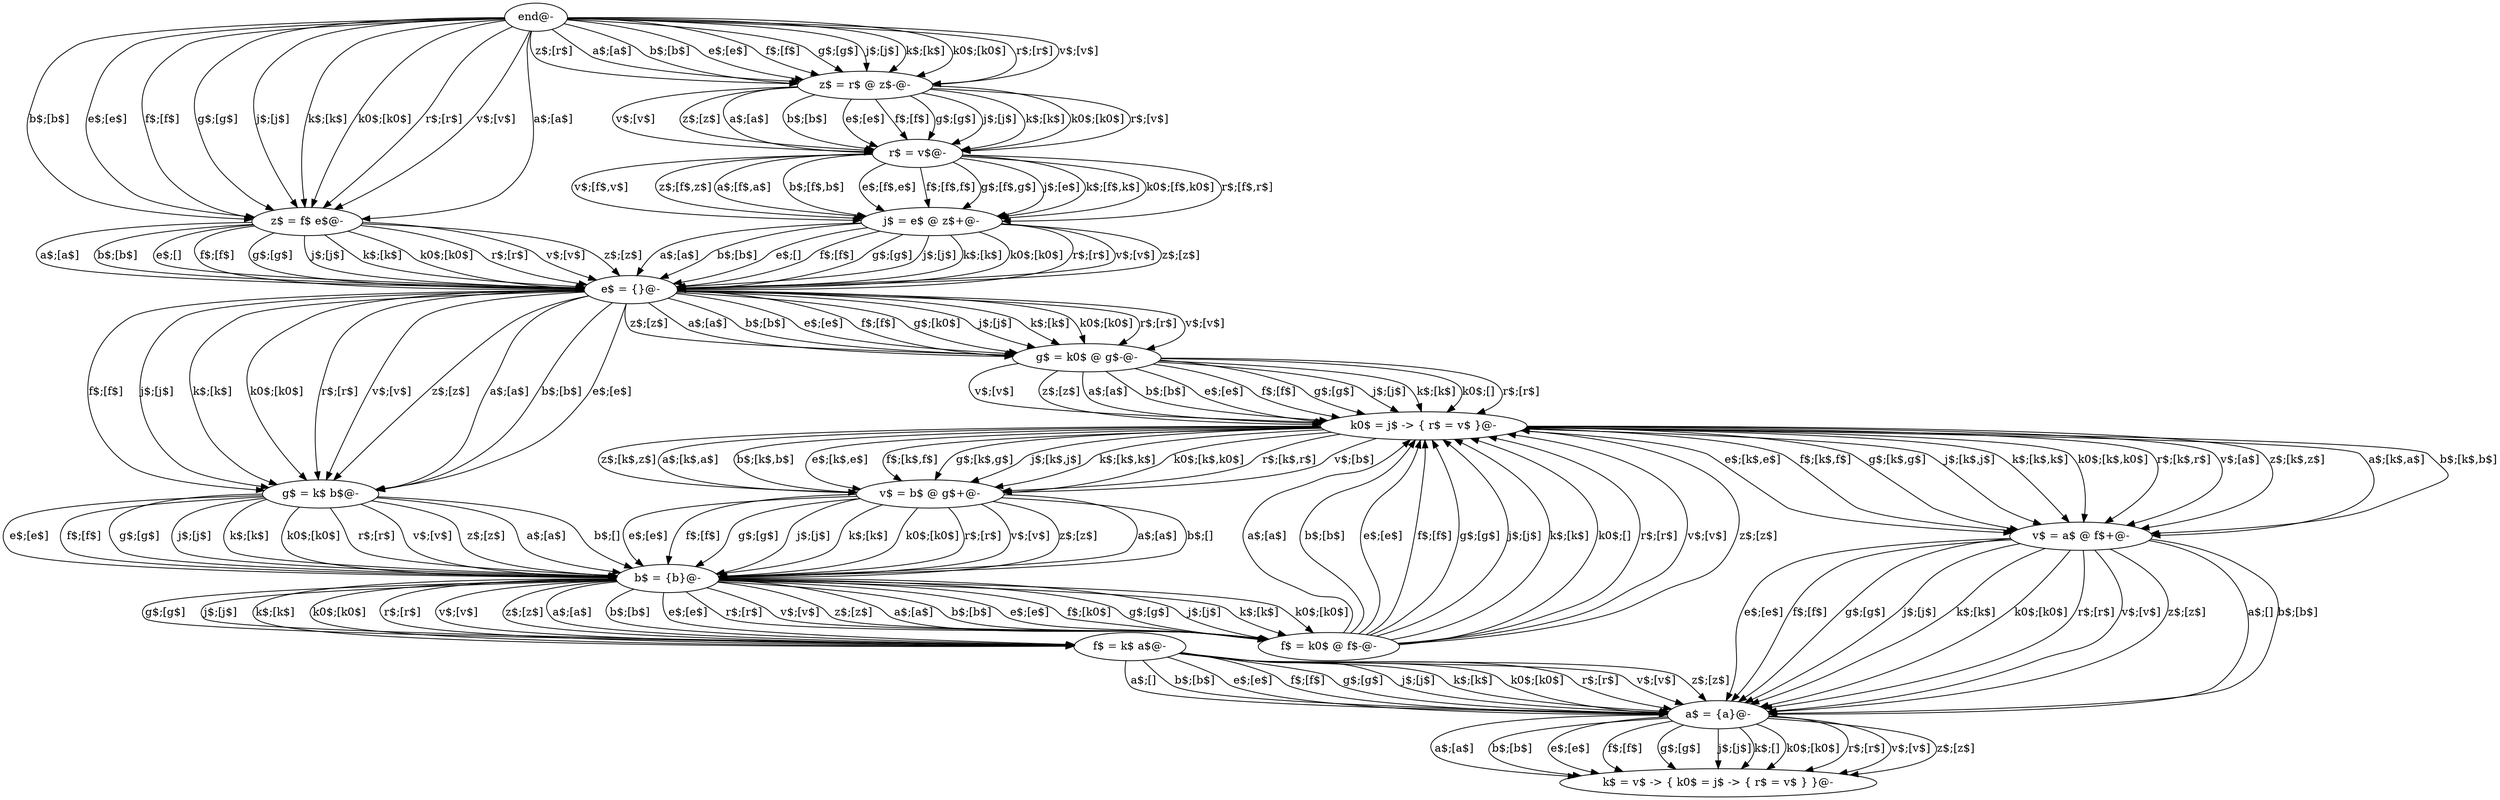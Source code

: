 digraph pds {
    0[label="f$ = k$ a$@-"];
    1[label="a$ = {a}@-"];
    0 -> 1[label="a$;[]"];
    2[label="v$ = a$ @ f$+@-"];
    2 -> 1[label="a$;[]"];
    3[label="g$ = k$ b$@-"];
    4[label="b$ = {b}@-"];
    3 -> 4[label="a$;[a$]"];
    5[label="v$ = b$ @ g$+@-"];
    5 -> 4[label="a$;[a$]"];
    6[label="z$ = f$ e$@-"];
    7[label="e$ = {}@-"];
    6 -> 7[label="a$;[a$]"];
    8[label="j$ = e$ @ z$+@-"];
    8 -> 7[label="a$;[a$]"];
    4 -> 0[label="a$;[a$]"];
    7 -> 3[label="a$;[a$]"];
    9[label="k$ = v$ -> { k0$ = j$ -> { r$ = v$ } }@-"];
    1 -> 9[label="a$;[a$]"];
    10[label="f$ = k0$ @ f$-@-"];
    11[label="k0$ = j$ -> { r$ = v$ }@-"];
    10 -> 11[label="a$;[a$]"];
    12[label="g$ = k0$ @ g$-@-"];
    12 -> 11[label="a$;[a$]"];
    13[label="z$ = r$ @ z$-@-"];
    14[label="r$ = v$@-"];
    13 -> 14[label="a$;[a$]"];
    15[label="end@-"];
    15 -> 6[label="a$;[a$]"];
    14 -> 8[label="a$;[f$,a$]"];
    11 -> 2[label="a$;[k$,a$]"];
    11 -> 5[label="a$;[k$,a$]"];
    4 -> 10[label="a$;[a$]"];
    7 -> 12[label="a$;[a$]"];
    15 -> 13[label="a$;[a$]"];
    0 -> 1[label="b$;[b$]"];
    2 -> 1[label="b$;[b$]"];
    3 -> 4[label="b$;[]"];
    5 -> 4[label="b$;[]"];
    6 -> 7[label="b$;[b$]"];
    8 -> 7[label="b$;[b$]"];
    4 -> 0[label="b$;[b$]"];
    7 -> 3[label="b$;[b$]"];
    1 -> 9[label="b$;[b$]"];
    10 -> 11[label="b$;[b$]"];
    12 -> 11[label="b$;[b$]"];
    13 -> 14[label="b$;[b$]"];
    15 -> 6[label="b$;[b$]"];
    14 -> 8[label="b$;[f$,b$]"];
    11 -> 2[label="b$;[k$,b$]"];
    11 -> 5[label="b$;[k$,b$]"];
    4 -> 10[label="b$;[b$]"];
    7 -> 12[label="b$;[b$]"];
    15 -> 13[label="b$;[b$]"];
    0 -> 1[label="e$;[e$]"];
    2 -> 1[label="e$;[e$]"];
    3 -> 4[label="e$;[e$]"];
    5 -> 4[label="e$;[e$]"];
    6 -> 7[label="e$;[]"];
    8 -> 7[label="e$;[]"];
    4 -> 0[label="e$;[e$]"];
    7 -> 3[label="e$;[e$]"];
    1 -> 9[label="e$;[e$]"];
    10 -> 11[label="e$;[e$]"];
    12 -> 11[label="e$;[e$]"];
    13 -> 14[label="e$;[e$]"];
    15 -> 6[label="e$;[e$]"];
    14 -> 8[label="e$;[f$,e$]"];
    11 -> 2[label="e$;[k$,e$]"];
    11 -> 5[label="e$;[k$,e$]"];
    4 -> 10[label="e$;[e$]"];
    7 -> 12[label="e$;[e$]"];
    15 -> 13[label="e$;[e$]"];
    0 -> 1[label="f$;[f$]"];
    2 -> 1[label="f$;[f$]"];
    3 -> 4[label="f$;[f$]"];
    5 -> 4[label="f$;[f$]"];
    6 -> 7[label="f$;[f$]"];
    8 -> 7[label="f$;[f$]"];
    7 -> 3[label="f$;[f$]"];
    1 -> 9[label="f$;[f$]"];
    10 -> 11[label="f$;[f$]"];
    12 -> 11[label="f$;[f$]"];
    13 -> 14[label="f$;[f$]"];
    15 -> 6[label="f$;[f$]"];
    14 -> 8[label="f$;[f$,f$]"];
    11 -> 2[label="f$;[k$,f$]"];
    11 -> 5[label="f$;[k$,f$]"];
    4 -> 10[label="f$;[k0$]"];
    7 -> 12[label="f$;[f$]"];
    15 -> 13[label="f$;[f$]"];
    0 -> 1[label="g$;[g$]"];
    2 -> 1[label="g$;[g$]"];
    3 -> 4[label="g$;[g$]"];
    5 -> 4[label="g$;[g$]"];
    6 -> 7[label="g$;[g$]"];
    8 -> 7[label="g$;[g$]"];
    4 -> 0[label="g$;[g$]"];
    1 -> 9[label="g$;[g$]"];
    10 -> 11[label="g$;[g$]"];
    12 -> 11[label="g$;[g$]"];
    13 -> 14[label="g$;[g$]"];
    15 -> 6[label="g$;[g$]"];
    14 -> 8[label="g$;[f$,g$]"];
    11 -> 2[label="g$;[k$,g$]"];
    11 -> 5[label="g$;[k$,g$]"];
    4 -> 10[label="g$;[g$]"];
    7 -> 12[label="g$;[k0$]"];
    15 -> 13[label="g$;[g$]"];
    0 -> 1[label="j$;[j$]"];
    2 -> 1[label="j$;[j$]"];
    3 -> 4[label="j$;[j$]"];
    5 -> 4[label="j$;[j$]"];
    6 -> 7[label="j$;[j$]"];
    8 -> 7[label="j$;[j$]"];
    4 -> 0[label="j$;[j$]"];
    7 -> 3[label="j$;[j$]"];
    1 -> 9[label="j$;[j$]"];
    10 -> 11[label="j$;[j$]"];
    12 -> 11[label="j$;[j$]"];
    13 -> 14[label="j$;[j$]"];
    15 -> 6[label="j$;[j$]"];
    14 -> 8[label="j$;[e$]"];
    11 -> 2[label="j$;[k$,j$]"];
    11 -> 5[label="j$;[k$,j$]"];
    4 -> 10[label="j$;[j$]"];
    7 -> 12[label="j$;[j$]"];
    15 -> 13[label="j$;[j$]"];
    0 -> 1[label="k$;[k$]"];
    2 -> 1[label="k$;[k$]"];
    3 -> 4[label="k$;[k$]"];
    5 -> 4[label="k$;[k$]"];
    6 -> 7[label="k$;[k$]"];
    8 -> 7[label="k$;[k$]"];
    4 -> 0[label="k$;[k$]"];
    7 -> 3[label="k$;[k$]"];
    1 -> 9[label="k$;[]"];
    10 -> 11[label="k$;[k$]"];
    12 -> 11[label="k$;[k$]"];
    13 -> 14[label="k$;[k$]"];
    15 -> 6[label="k$;[k$]"];
    14 -> 8[label="k$;[f$,k$]"];
    11 -> 2[label="k$;[k$,k$]"];
    11 -> 5[label="k$;[k$,k$]"];
    4 -> 10[label="k$;[k$]"];
    7 -> 12[label="k$;[k$]"];
    15 -> 13[label="k$;[k$]"];
    0 -> 1[label="k0$;[k0$]"];
    2 -> 1[label="k0$;[k0$]"];
    3 -> 4[label="k0$;[k0$]"];
    5 -> 4[label="k0$;[k0$]"];
    6 -> 7[label="k0$;[k0$]"];
    8 -> 7[label="k0$;[k0$]"];
    4 -> 0[label="k0$;[k0$]"];
    7 -> 3[label="k0$;[k0$]"];
    1 -> 9[label="k0$;[k0$]"];
    10 -> 11[label="k0$;[]"];
    12 -> 11[label="k0$;[]"];
    13 -> 14[label="k0$;[k0$]"];
    15 -> 6[label="k0$;[k0$]"];
    14 -> 8[label="k0$;[f$,k0$]"];
    11 -> 2[label="k0$;[k$,k0$]"];
    11 -> 5[label="k0$;[k$,k0$]"];
    4 -> 10[label="k0$;[k0$]"];
    7 -> 12[label="k0$;[k0$]"];
    15 -> 13[label="k0$;[k0$]"];
    0 -> 1[label="r$;[r$]"];
    2 -> 1[label="r$;[r$]"];
    3 -> 4[label="r$;[r$]"];
    5 -> 4[label="r$;[r$]"];
    6 -> 7[label="r$;[r$]"];
    8 -> 7[label="r$;[r$]"];
    4 -> 0[label="r$;[r$]"];
    7 -> 3[label="r$;[r$]"];
    1 -> 9[label="r$;[r$]"];
    10 -> 11[label="r$;[r$]"];
    12 -> 11[label="r$;[r$]"];
    13 -> 14[label="r$;[v$]"];
    15 -> 6[label="r$;[r$]"];
    14 -> 8[label="r$;[f$,r$]"];
    11 -> 2[label="r$;[k$,r$]"];
    11 -> 5[label="r$;[k$,r$]"];
    4 -> 10[label="r$;[r$]"];
    7 -> 12[label="r$;[r$]"];
    15 -> 13[label="r$;[r$]"];
    0 -> 1[label="v$;[v$]"];
    2 -> 1[label="v$;[v$]"];
    3 -> 4[label="v$;[v$]"];
    5 -> 4[label="v$;[v$]"];
    6 -> 7[label="v$;[v$]"];
    8 -> 7[label="v$;[v$]"];
    4 -> 0[label="v$;[v$]"];
    7 -> 3[label="v$;[v$]"];
    1 -> 9[label="v$;[v$]"];
    10 -> 11[label="v$;[v$]"];
    12 -> 11[label="v$;[v$]"];
    13 -> 14[label="v$;[v$]"];
    15 -> 6[label="v$;[v$]"];
    14 -> 8[label="v$;[f$,v$]"];
    11 -> 2[label="v$;[a$]"];
    11 -> 5[label="v$;[b$]"];
    4 -> 10[label="v$;[v$]"];
    7 -> 12[label="v$;[v$]"];
    15 -> 13[label="v$;[v$]"];
    0 -> 1[label="z$;[z$]"];
    2 -> 1[label="z$;[z$]"];
    3 -> 4[label="z$;[z$]"];
    5 -> 4[label="z$;[z$]"];
    6 -> 7[label="z$;[z$]"];
    8 -> 7[label="z$;[z$]"];
    4 -> 0[label="z$;[z$]"];
    7 -> 3[label="z$;[z$]"];
    1 -> 9[label="z$;[z$]"];
    10 -> 11[label="z$;[z$]"];
    12 -> 11[label="z$;[z$]"];
    13 -> 14[label="z$;[z$]"];
    14 -> 8[label="z$;[f$,z$]"];
    11 -> 2[label="z$;[k$,z$]"];
    11 -> 5[label="z$;[k$,z$]"];
    4 -> 10[label="z$;[z$]"];
    7 -> 12[label="z$;[z$]"];
    15 -> 13[label="z$;[r$]"];
}

